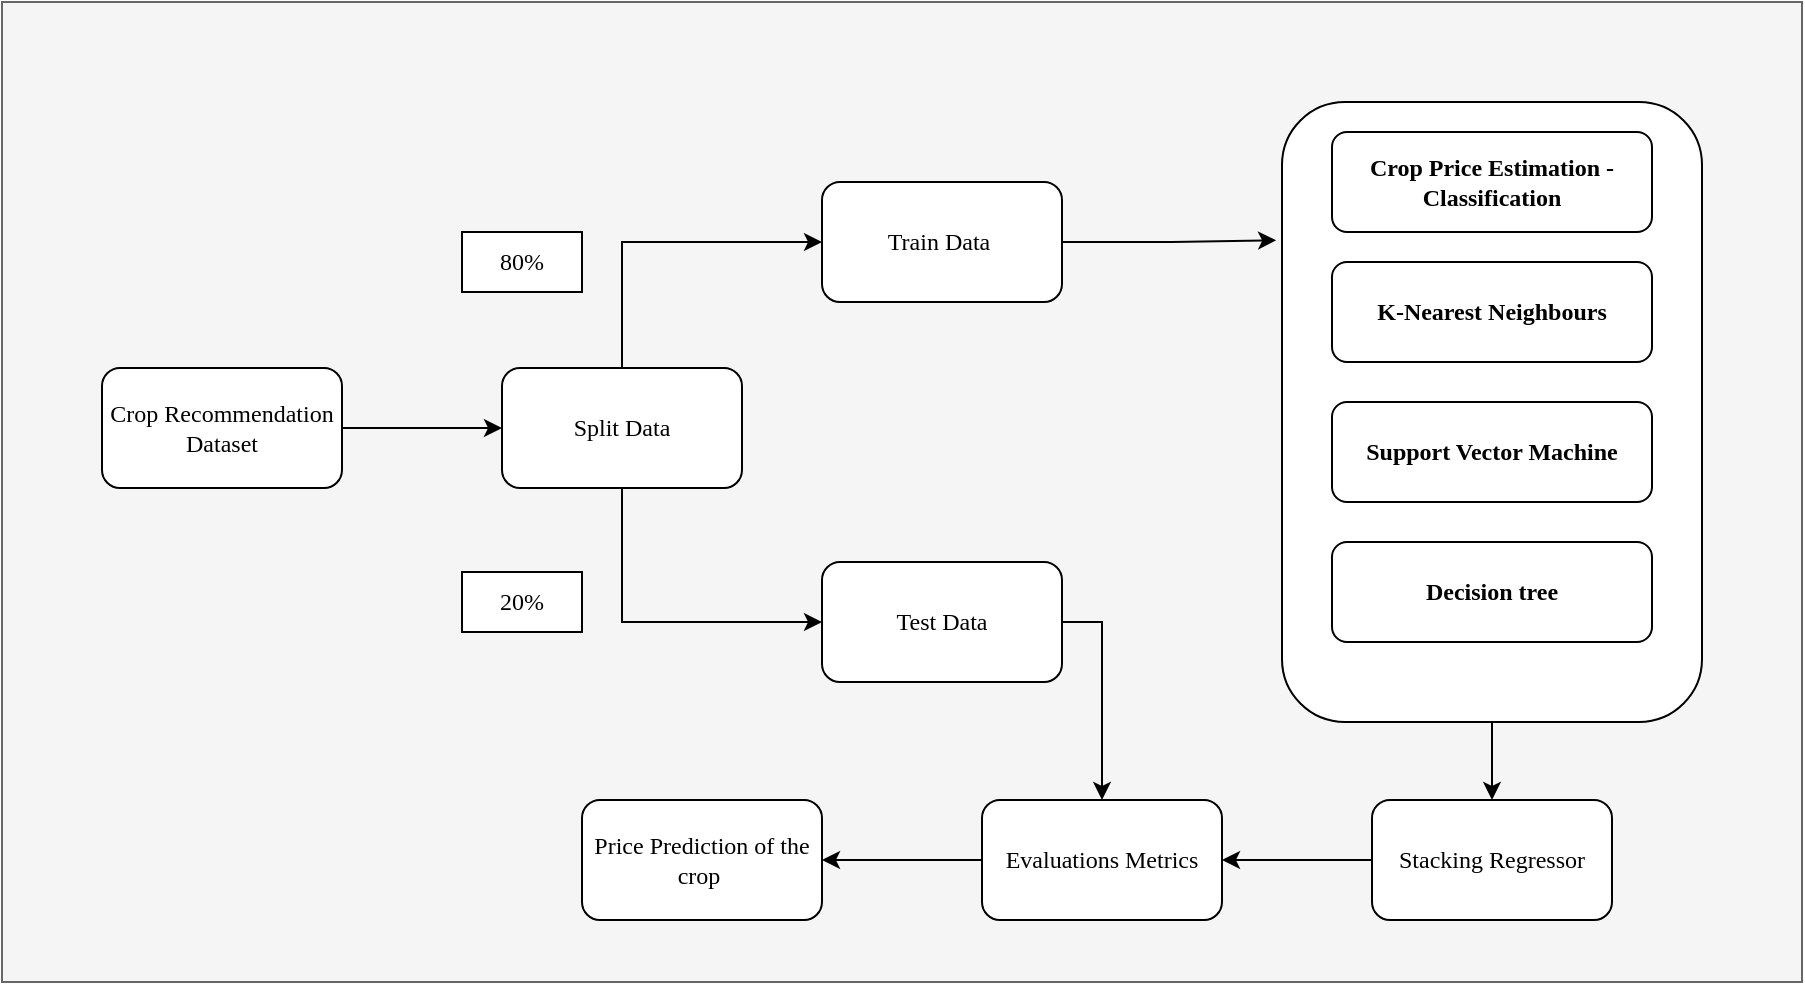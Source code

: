 <mxfile version="22.1.11" type="device">
  <diagram name="Page-1" id="j3_6ewjCYm0xxaWQDp7q">
    <mxGraphModel dx="1730" dy="468" grid="1" gridSize="10" guides="1" tooltips="1" connect="1" arrows="1" fold="1" page="1" pageScale="1" pageWidth="850" pageHeight="1100" math="0" shadow="0">
      <root>
        <mxCell id="0" />
        <mxCell id="1" parent="0" />
        <mxCell id="UUtU30Dp9FawX1knIO3y-27" value="" style="rounded=0;whiteSpace=wrap;html=1;fillColor=#f5f5f5;fontColor=#333333;strokeColor=#666666;fontFamily=Georgia;" vertex="1" parent="1">
          <mxGeometry x="-10" y="320" width="900" height="490" as="geometry" />
        </mxCell>
        <mxCell id="UUtU30Dp9FawX1knIO3y-4" value="Crop Recommendation Dataset" style="rounded=1;whiteSpace=wrap;html=1;fontFamily=Georgia;" vertex="1" parent="1">
          <mxGeometry x="40" y="503" width="120" height="60" as="geometry" />
        </mxCell>
        <mxCell id="UUtU30Dp9FawX1knIO3y-10" style="edgeStyle=orthogonalEdgeStyle;rounded=0;orthogonalLoop=1;jettySize=auto;html=1;entryX=0;entryY=0.5;entryDx=0;entryDy=0;fontFamily=Georgia;" edge="1" parent="1" source="UUtU30Dp9FawX1knIO3y-5" target="UUtU30Dp9FawX1knIO3y-9">
          <mxGeometry relative="1" as="geometry">
            <Array as="points">
              <mxPoint x="300" y="440" />
            </Array>
          </mxGeometry>
        </mxCell>
        <mxCell id="UUtU30Dp9FawX1knIO3y-11" style="edgeStyle=orthogonalEdgeStyle;rounded=0;orthogonalLoop=1;jettySize=auto;html=1;entryX=0;entryY=0.5;entryDx=0;entryDy=0;exitX=0.5;exitY=1;exitDx=0;exitDy=0;fontFamily=Georgia;" edge="1" parent="1" source="UUtU30Dp9FawX1knIO3y-5" target="UUtU30Dp9FawX1knIO3y-8">
          <mxGeometry relative="1" as="geometry">
            <Array as="points">
              <mxPoint x="300" y="630" />
            </Array>
          </mxGeometry>
        </mxCell>
        <mxCell id="UUtU30Dp9FawX1knIO3y-5" value="Split Data" style="rounded=1;whiteSpace=wrap;html=1;fontFamily=Georgia;" vertex="1" parent="1">
          <mxGeometry x="240" y="503" width="120" height="60" as="geometry" />
        </mxCell>
        <mxCell id="UUtU30Dp9FawX1knIO3y-6" style="edgeStyle=orthogonalEdgeStyle;rounded=0;orthogonalLoop=1;jettySize=auto;html=1;entryX=0;entryY=0.5;entryDx=0;entryDy=0;fontFamily=Georgia;" edge="1" parent="1" source="UUtU30Dp9FawX1knIO3y-4" target="UUtU30Dp9FawX1knIO3y-5">
          <mxGeometry relative="1" as="geometry">
            <mxPoint x="250" y="540" as="targetPoint" />
          </mxGeometry>
        </mxCell>
        <mxCell id="UUtU30Dp9FawX1knIO3y-16" style="edgeStyle=orthogonalEdgeStyle;rounded=0;orthogonalLoop=1;jettySize=auto;html=1;entryX=0.5;entryY=0;entryDx=0;entryDy=0;fontFamily=Georgia;" edge="1" parent="1" source="UUtU30Dp9FawX1knIO3y-7" target="UUtU30Dp9FawX1knIO3y-17">
          <mxGeometry relative="1" as="geometry">
            <mxPoint x="735" y="730" as="targetPoint" />
          </mxGeometry>
        </mxCell>
        <mxCell id="UUtU30Dp9FawX1knIO3y-7" value="" style="rounded=1;whiteSpace=wrap;html=1;fontFamily=Georgia;" vertex="1" parent="1">
          <mxGeometry x="630" y="370" width="210" height="310" as="geometry" />
        </mxCell>
        <mxCell id="UUtU30Dp9FawX1knIO3y-22" style="edgeStyle=orthogonalEdgeStyle;rounded=0;orthogonalLoop=1;jettySize=auto;html=1;exitX=1;exitY=0.5;exitDx=0;exitDy=0;entryX=0.5;entryY=0;entryDx=0;entryDy=0;fontFamily=Georgia;" edge="1" parent="1" source="UUtU30Dp9FawX1knIO3y-8" target="UUtU30Dp9FawX1knIO3y-18">
          <mxGeometry relative="1" as="geometry" />
        </mxCell>
        <mxCell id="UUtU30Dp9FawX1knIO3y-8" value="Test Data" style="rounded=1;whiteSpace=wrap;html=1;fontFamily=Georgia;" vertex="1" parent="1">
          <mxGeometry x="400" y="600" width="120" height="60" as="geometry" />
        </mxCell>
        <mxCell id="UUtU30Dp9FawX1knIO3y-9" value="Train Data&amp;nbsp;" style="rounded=1;whiteSpace=wrap;html=1;fontFamily=Georgia;" vertex="1" parent="1">
          <mxGeometry x="400" y="410" width="120" height="60" as="geometry" />
        </mxCell>
        <mxCell id="UUtU30Dp9FawX1knIO3y-12" value="&lt;b style=&quot;border-color: var(--border-color);&quot;&gt;Crop Price Estimation - Classification&lt;/b&gt;" style="rounded=1;whiteSpace=wrap;html=1;fontFamily=Georgia;" vertex="1" parent="1">
          <mxGeometry x="655" y="385" width="160" height="50" as="geometry" />
        </mxCell>
        <mxCell id="UUtU30Dp9FawX1knIO3y-13" value="&lt;b&gt;K-Nearest Neighbours&lt;/b&gt;" style="rounded=1;whiteSpace=wrap;html=1;fontFamily=Georgia;" vertex="1" parent="1">
          <mxGeometry x="655" y="450" width="160" height="50" as="geometry" />
        </mxCell>
        <mxCell id="UUtU30Dp9FawX1knIO3y-14" value="&lt;b style=&quot;border-color: var(--border-color);&quot;&gt;Support Vector Machine&lt;/b&gt;" style="rounded=1;whiteSpace=wrap;html=1;fontFamily=Georgia;" vertex="1" parent="1">
          <mxGeometry x="655" y="520" width="160" height="50" as="geometry" />
        </mxCell>
        <mxCell id="UUtU30Dp9FawX1knIO3y-15" value="&lt;b style=&quot;border-color: var(--border-color);&quot;&gt;Decision tree&lt;/b&gt;" style="rounded=1;whiteSpace=wrap;html=1;fontFamily=Georgia;" vertex="1" parent="1">
          <mxGeometry x="655" y="590" width="160" height="50" as="geometry" />
        </mxCell>
        <mxCell id="UUtU30Dp9FawX1knIO3y-19" value="" style="edgeStyle=orthogonalEdgeStyle;rounded=0;orthogonalLoop=1;jettySize=auto;html=1;entryX=1;entryY=0.5;entryDx=0;entryDy=0;fontFamily=Georgia;" edge="1" parent="1" source="UUtU30Dp9FawX1knIO3y-17" target="UUtU30Dp9FawX1knIO3y-18">
          <mxGeometry relative="1" as="geometry">
            <mxPoint x="595" y="760" as="targetPoint" />
          </mxGeometry>
        </mxCell>
        <mxCell id="UUtU30Dp9FawX1knIO3y-17" value="Stacking Regressor" style="rounded=1;whiteSpace=wrap;html=1;fontFamily=Georgia;" vertex="1" parent="1">
          <mxGeometry x="675" y="719" width="120" height="60" as="geometry" />
        </mxCell>
        <mxCell id="UUtU30Dp9FawX1knIO3y-21" value="" style="edgeStyle=orthogonalEdgeStyle;rounded=0;orthogonalLoop=1;jettySize=auto;html=1;fontFamily=Georgia;" edge="1" parent="1" source="UUtU30Dp9FawX1knIO3y-18" target="UUtU30Dp9FawX1knIO3y-20">
          <mxGeometry relative="1" as="geometry" />
        </mxCell>
        <mxCell id="UUtU30Dp9FawX1knIO3y-18" value="Evaluations Metrics" style="rounded=1;whiteSpace=wrap;html=1;fontFamily=Georgia;" vertex="1" parent="1">
          <mxGeometry x="480" y="719" width="120" height="60" as="geometry" />
        </mxCell>
        <mxCell id="UUtU30Dp9FawX1knIO3y-20" value="Price Prediction of the crop&amp;nbsp;" style="rounded=1;whiteSpace=wrap;html=1;fontFamily=Georgia;" vertex="1" parent="1">
          <mxGeometry x="280" y="719" width="120" height="60" as="geometry" />
        </mxCell>
        <mxCell id="UUtU30Dp9FawX1knIO3y-23" style="edgeStyle=orthogonalEdgeStyle;rounded=0;orthogonalLoop=1;jettySize=auto;html=1;exitX=1;exitY=0.5;exitDx=0;exitDy=0;entryX=-0.014;entryY=0.223;entryDx=0;entryDy=0;entryPerimeter=0;fontFamily=Georgia;" edge="1" parent="1" source="UUtU30Dp9FawX1knIO3y-9" target="UUtU30Dp9FawX1knIO3y-7">
          <mxGeometry relative="1" as="geometry" />
        </mxCell>
        <mxCell id="UUtU30Dp9FawX1knIO3y-24" value="80%" style="rounded=0;whiteSpace=wrap;html=1;fontFamily=Georgia;" vertex="1" parent="1">
          <mxGeometry x="220" y="435" width="60" height="30" as="geometry" />
        </mxCell>
        <mxCell id="UUtU30Dp9FawX1knIO3y-25" value="20%" style="rounded=0;whiteSpace=wrap;html=1;fontFamily=Georgia;" vertex="1" parent="1">
          <mxGeometry x="220" y="605" width="60" height="30" as="geometry" />
        </mxCell>
      </root>
    </mxGraphModel>
  </diagram>
</mxfile>
